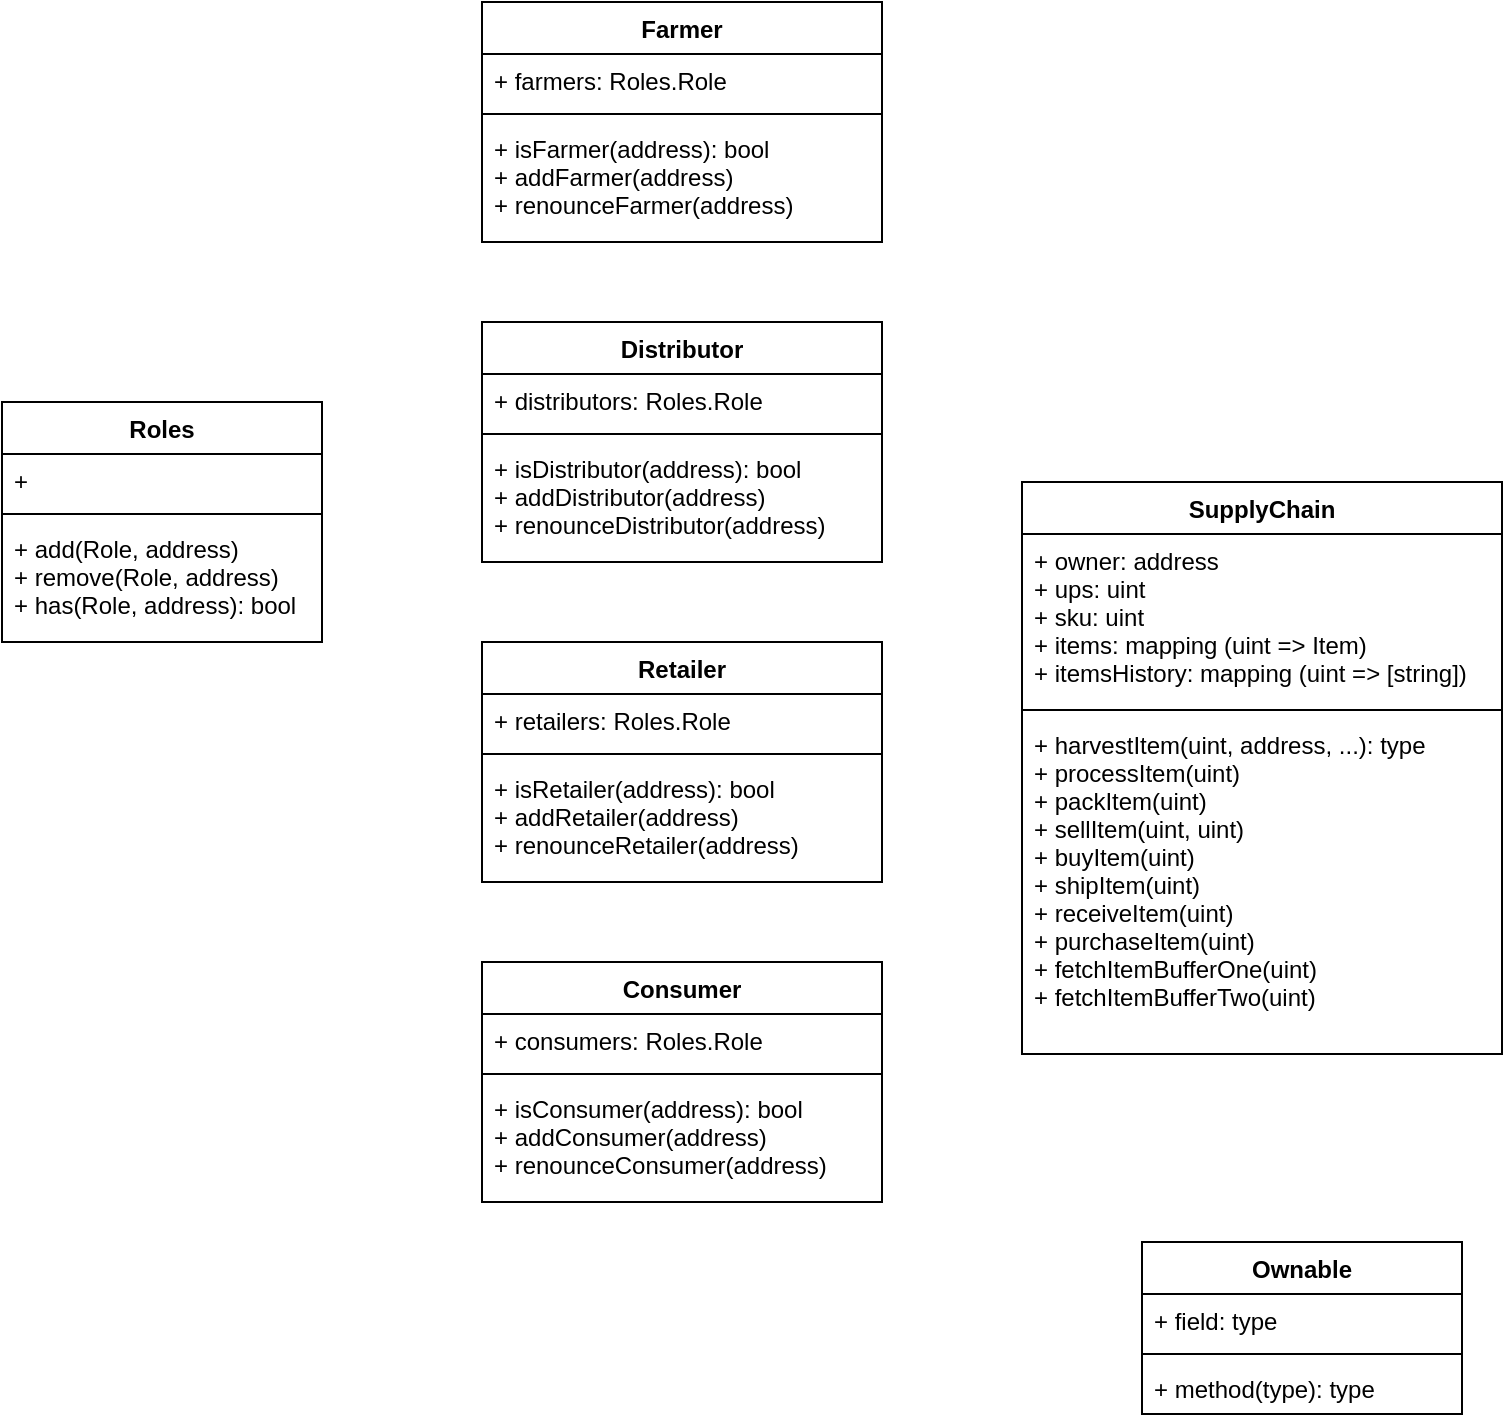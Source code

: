 <mxfile version="14.6.3" type="device"><diagram id="R2lEEEUBdFMjLlhIrx00" name="Page-1"><mxGraphModel dx="1426" dy="803" grid="1" gridSize="10" guides="1" tooltips="1" connect="1" arrows="1" fold="1" page="1" pageScale="1" pageWidth="850" pageHeight="1100" math="0" shadow="0" extFonts="Permanent Marker^https://fonts.googleapis.com/css?family=Permanent+Marker"><root><mxCell id="0"/><mxCell id="1" parent="0"/><mxCell id="yV2hcoTUfbiz0Nl5seP8-3" value="Roles" style="swimlane;fontStyle=1;align=center;verticalAlign=top;childLayout=stackLayout;horizontal=1;startSize=26;horizontalStack=0;resizeParent=1;resizeParentMax=0;resizeLast=0;collapsible=1;marginBottom=0;" vertex="1" parent="1"><mxGeometry x="40" y="240" width="160" height="120" as="geometry"/></mxCell><mxCell id="yV2hcoTUfbiz0Nl5seP8-4" value="+" style="text;strokeColor=none;fillColor=none;align=left;verticalAlign=top;spacingLeft=4;spacingRight=4;overflow=hidden;rotatable=0;points=[[0,0.5],[1,0.5]];portConstraint=eastwest;" vertex="1" parent="yV2hcoTUfbiz0Nl5seP8-3"><mxGeometry y="26" width="160" height="26" as="geometry"/></mxCell><mxCell id="yV2hcoTUfbiz0Nl5seP8-5" value="" style="line;strokeWidth=1;fillColor=none;align=left;verticalAlign=middle;spacingTop=-1;spacingLeft=3;spacingRight=3;rotatable=0;labelPosition=right;points=[];portConstraint=eastwest;" vertex="1" parent="yV2hcoTUfbiz0Nl5seP8-3"><mxGeometry y="52" width="160" height="8" as="geometry"/></mxCell><mxCell id="yV2hcoTUfbiz0Nl5seP8-6" value="+ add(Role, address)&#10;+ remove(Role, address)&#10;+ has(Role, address): bool" style="text;strokeColor=none;fillColor=none;align=left;verticalAlign=top;spacingLeft=4;spacingRight=4;overflow=hidden;rotatable=0;points=[[0,0.5],[1,0.5]];portConstraint=eastwest;" vertex="1" parent="yV2hcoTUfbiz0Nl5seP8-3"><mxGeometry y="60" width="160" height="60" as="geometry"/></mxCell><mxCell id="yV2hcoTUfbiz0Nl5seP8-7" value="SupplyChain" style="swimlane;fontStyle=1;align=center;verticalAlign=top;childLayout=stackLayout;horizontal=1;startSize=26;horizontalStack=0;resizeParent=1;resizeParentMax=0;resizeLast=0;collapsible=1;marginBottom=0;" vertex="1" parent="1"><mxGeometry x="550" y="280" width="240" height="286" as="geometry"/></mxCell><mxCell id="yV2hcoTUfbiz0Nl5seP8-8" value="+ owner: address&#10;+ ups: uint&#10;+ sku: uint&#10;+ items: mapping (uint =&gt; Item)&#10;+ itemsHistory: mapping (uint =&gt; [string])" style="text;strokeColor=none;fillColor=none;align=left;verticalAlign=top;spacingLeft=4;spacingRight=4;overflow=hidden;rotatable=0;points=[[0,0.5],[1,0.5]];portConstraint=eastwest;" vertex="1" parent="yV2hcoTUfbiz0Nl5seP8-7"><mxGeometry y="26" width="240" height="84" as="geometry"/></mxCell><mxCell id="yV2hcoTUfbiz0Nl5seP8-9" value="" style="line;strokeWidth=1;fillColor=none;align=left;verticalAlign=middle;spacingTop=-1;spacingLeft=3;spacingRight=3;rotatable=0;labelPosition=right;points=[];portConstraint=eastwest;" vertex="1" parent="yV2hcoTUfbiz0Nl5seP8-7"><mxGeometry y="110" width="240" height="8" as="geometry"/></mxCell><mxCell id="yV2hcoTUfbiz0Nl5seP8-10" value="+ harvestItem(uint, address, ...): type&#10;+ processItem(uint)&#10;+ packItem(uint)&#10;+ sellItem(uint, uint)&#10;+ buyItem(uint)&#10;+ shipItem(uint)&#10;+ receiveItem(uint)&#10;+ purchaseItem(uint)&#10;+ fetchItemBufferOne(uint)&#10;+ fetchItemBufferTwo(uint)" style="text;strokeColor=none;fillColor=none;align=left;verticalAlign=top;spacingLeft=4;spacingRight=4;overflow=hidden;rotatable=0;points=[[0,0.5],[1,0.5]];portConstraint=eastwest;" vertex="1" parent="yV2hcoTUfbiz0Nl5seP8-7"><mxGeometry y="118" width="240" height="168" as="geometry"/></mxCell><mxCell id="yV2hcoTUfbiz0Nl5seP8-11" value="Ownable" style="swimlane;fontStyle=1;align=center;verticalAlign=top;childLayout=stackLayout;horizontal=1;startSize=26;horizontalStack=0;resizeParent=1;resizeParentMax=0;resizeLast=0;collapsible=1;marginBottom=0;" vertex="1" parent="1"><mxGeometry x="610" y="660" width="160" height="86" as="geometry"/></mxCell><mxCell id="yV2hcoTUfbiz0Nl5seP8-12" value="+ field: type" style="text;strokeColor=none;fillColor=none;align=left;verticalAlign=top;spacingLeft=4;spacingRight=4;overflow=hidden;rotatable=0;points=[[0,0.5],[1,0.5]];portConstraint=eastwest;" vertex="1" parent="yV2hcoTUfbiz0Nl5seP8-11"><mxGeometry y="26" width="160" height="26" as="geometry"/></mxCell><mxCell id="yV2hcoTUfbiz0Nl5seP8-13" value="" style="line;strokeWidth=1;fillColor=none;align=left;verticalAlign=middle;spacingTop=-1;spacingLeft=3;spacingRight=3;rotatable=0;labelPosition=right;points=[];portConstraint=eastwest;" vertex="1" parent="yV2hcoTUfbiz0Nl5seP8-11"><mxGeometry y="52" width="160" height="8" as="geometry"/></mxCell><mxCell id="yV2hcoTUfbiz0Nl5seP8-14" value="+ method(type): type" style="text;strokeColor=none;fillColor=none;align=left;verticalAlign=top;spacingLeft=4;spacingRight=4;overflow=hidden;rotatable=0;points=[[0,0.5],[1,0.5]];portConstraint=eastwest;" vertex="1" parent="yV2hcoTUfbiz0Nl5seP8-11"><mxGeometry y="60" width="160" height="26" as="geometry"/></mxCell><mxCell id="yV2hcoTUfbiz0Nl5seP8-15" value="Farmer" style="swimlane;fontStyle=1;align=center;verticalAlign=top;childLayout=stackLayout;horizontal=1;startSize=26;horizontalStack=0;resizeParent=1;resizeParentMax=0;resizeLast=0;collapsible=1;marginBottom=0;" vertex="1" parent="1"><mxGeometry x="280" y="40" width="200" height="120" as="geometry"/></mxCell><mxCell id="yV2hcoTUfbiz0Nl5seP8-16" value="+ farmers: Roles.Role" style="text;strokeColor=none;fillColor=none;align=left;verticalAlign=top;spacingLeft=4;spacingRight=4;overflow=hidden;rotatable=0;points=[[0,0.5],[1,0.5]];portConstraint=eastwest;" vertex="1" parent="yV2hcoTUfbiz0Nl5seP8-15"><mxGeometry y="26" width="200" height="26" as="geometry"/></mxCell><mxCell id="yV2hcoTUfbiz0Nl5seP8-17" value="" style="line;strokeWidth=1;fillColor=none;align=left;verticalAlign=middle;spacingTop=-1;spacingLeft=3;spacingRight=3;rotatable=0;labelPosition=right;points=[];portConstraint=eastwest;" vertex="1" parent="yV2hcoTUfbiz0Nl5seP8-15"><mxGeometry y="52" width="200" height="8" as="geometry"/></mxCell><mxCell id="yV2hcoTUfbiz0Nl5seP8-18" value="+ isFarmer(address): bool&#10;+ addFarmer(address)&#10;+ renounceFarmer(address)" style="text;strokeColor=none;fillColor=none;align=left;verticalAlign=top;spacingLeft=4;spacingRight=4;overflow=hidden;rotatable=0;points=[[0,0.5],[1,0.5]];portConstraint=eastwest;" vertex="1" parent="yV2hcoTUfbiz0Nl5seP8-15"><mxGeometry y="60" width="200" height="60" as="geometry"/></mxCell><mxCell id="yV2hcoTUfbiz0Nl5seP8-19" value="Distributor" style="swimlane;fontStyle=1;align=center;verticalAlign=top;childLayout=stackLayout;horizontal=1;startSize=26;horizontalStack=0;resizeParent=1;resizeParentMax=0;resizeLast=0;collapsible=1;marginBottom=0;" vertex="1" parent="1"><mxGeometry x="280" y="200" width="200" height="120" as="geometry"/></mxCell><mxCell id="yV2hcoTUfbiz0Nl5seP8-20" value="+ distributors: Roles.Role" style="text;strokeColor=none;fillColor=none;align=left;verticalAlign=top;spacingLeft=4;spacingRight=4;overflow=hidden;rotatable=0;points=[[0,0.5],[1,0.5]];portConstraint=eastwest;" vertex="1" parent="yV2hcoTUfbiz0Nl5seP8-19"><mxGeometry y="26" width="200" height="26" as="geometry"/></mxCell><mxCell id="yV2hcoTUfbiz0Nl5seP8-21" value="" style="line;strokeWidth=1;fillColor=none;align=left;verticalAlign=middle;spacingTop=-1;spacingLeft=3;spacingRight=3;rotatable=0;labelPosition=right;points=[];portConstraint=eastwest;" vertex="1" parent="yV2hcoTUfbiz0Nl5seP8-19"><mxGeometry y="52" width="200" height="8" as="geometry"/></mxCell><mxCell id="yV2hcoTUfbiz0Nl5seP8-22" value="+ isDistributor(address): bool&#10;+ addDistributor(address)&#10;+ renounceDistributor(address)" style="text;strokeColor=none;fillColor=none;align=left;verticalAlign=top;spacingLeft=4;spacingRight=4;overflow=hidden;rotatable=0;points=[[0,0.5],[1,0.5]];portConstraint=eastwest;" vertex="1" parent="yV2hcoTUfbiz0Nl5seP8-19"><mxGeometry y="60" width="200" height="60" as="geometry"/></mxCell><mxCell id="yV2hcoTUfbiz0Nl5seP8-23" value="Retailer" style="swimlane;fontStyle=1;align=center;verticalAlign=top;childLayout=stackLayout;horizontal=1;startSize=26;horizontalStack=0;resizeParent=1;resizeParentMax=0;resizeLast=0;collapsible=1;marginBottom=0;" vertex="1" parent="1"><mxGeometry x="280" y="360" width="200" height="120" as="geometry"/></mxCell><mxCell id="yV2hcoTUfbiz0Nl5seP8-24" value="+ retailers: Roles.Role" style="text;strokeColor=none;fillColor=none;align=left;verticalAlign=top;spacingLeft=4;spacingRight=4;overflow=hidden;rotatable=0;points=[[0,0.5],[1,0.5]];portConstraint=eastwest;" vertex="1" parent="yV2hcoTUfbiz0Nl5seP8-23"><mxGeometry y="26" width="200" height="26" as="geometry"/></mxCell><mxCell id="yV2hcoTUfbiz0Nl5seP8-25" value="" style="line;strokeWidth=1;fillColor=none;align=left;verticalAlign=middle;spacingTop=-1;spacingLeft=3;spacingRight=3;rotatable=0;labelPosition=right;points=[];portConstraint=eastwest;" vertex="1" parent="yV2hcoTUfbiz0Nl5seP8-23"><mxGeometry y="52" width="200" height="8" as="geometry"/></mxCell><mxCell id="yV2hcoTUfbiz0Nl5seP8-26" value="+ isRetailer(address): bool&#10;+ addRetailer(address)&#10;+ renounceRetailer(address)" style="text;strokeColor=none;fillColor=none;align=left;verticalAlign=top;spacingLeft=4;spacingRight=4;overflow=hidden;rotatable=0;points=[[0,0.5],[1,0.5]];portConstraint=eastwest;" vertex="1" parent="yV2hcoTUfbiz0Nl5seP8-23"><mxGeometry y="60" width="200" height="60" as="geometry"/></mxCell><mxCell id="yV2hcoTUfbiz0Nl5seP8-27" value="Consumer" style="swimlane;fontStyle=1;align=center;verticalAlign=top;childLayout=stackLayout;horizontal=1;startSize=26;horizontalStack=0;resizeParent=1;resizeParentMax=0;resizeLast=0;collapsible=1;marginBottom=0;" vertex="1" parent="1"><mxGeometry x="280" y="520" width="200" height="120" as="geometry"/></mxCell><mxCell id="yV2hcoTUfbiz0Nl5seP8-28" value="+ consumers: Roles.Role" style="text;strokeColor=none;fillColor=none;align=left;verticalAlign=top;spacingLeft=4;spacingRight=4;overflow=hidden;rotatable=0;points=[[0,0.5],[1,0.5]];portConstraint=eastwest;" vertex="1" parent="yV2hcoTUfbiz0Nl5seP8-27"><mxGeometry y="26" width="200" height="26" as="geometry"/></mxCell><mxCell id="yV2hcoTUfbiz0Nl5seP8-29" value="" style="line;strokeWidth=1;fillColor=none;align=left;verticalAlign=middle;spacingTop=-1;spacingLeft=3;spacingRight=3;rotatable=0;labelPosition=right;points=[];portConstraint=eastwest;" vertex="1" parent="yV2hcoTUfbiz0Nl5seP8-27"><mxGeometry y="52" width="200" height="8" as="geometry"/></mxCell><mxCell id="yV2hcoTUfbiz0Nl5seP8-30" value="+ isConsumer(address): bool&#10;+ addConsumer(address)&#10;+ renounceConsumer(address)" style="text;strokeColor=none;fillColor=none;align=left;verticalAlign=top;spacingLeft=4;spacingRight=4;overflow=hidden;rotatable=0;points=[[0,0.5],[1,0.5]];portConstraint=eastwest;" vertex="1" parent="yV2hcoTUfbiz0Nl5seP8-27"><mxGeometry y="60" width="200" height="60" as="geometry"/></mxCell></root></mxGraphModel></diagram></mxfile>